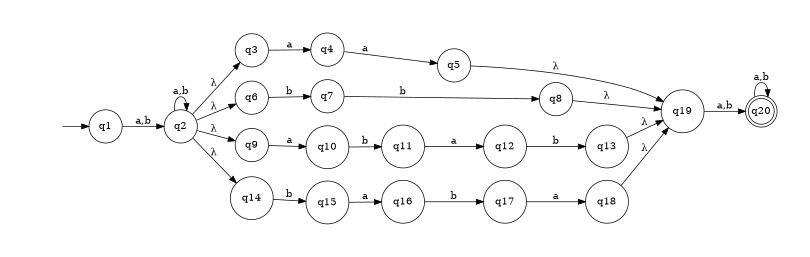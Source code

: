 digraph {
	rankdir=LR;
	margin=0.2;
	size=5;
	node [margin=0.1 shape=circle];
	q20[margin=0 shape=doublecircle];
	" "[color=white width=0];
	" " -> q1;
	q1 -> q2 [label="a,b"];
	q2 -> q2 [label="a,b"];
	q2 -> q3 [label=<&#955;>];
	q2 -> q6 [label=<&#955;>];
	q2 -> q9 [label=<&#955;>];
	q2 -> q14 [label=<&#955;>];
	q3 -> q4 [label="a"];
	q4 -> q5 [label="a"];
	q5 -> q19 [label=<&#955;>];
	q6 -> q7 [label="b"];
	q7 -> q8 [label="b"];
	q8 -> q19 [label=<&#955;>];
	q9 -> q10 [label="a"];
	q10 -> q11 [label="b"];
	q11 -> q12 [label="a"];
	q12 -> q13 [label="b"];
	q13 -> q19 [label=<&#955;>];
	q14 -> q15 [label="b"];
	q15 -> q16 [label="a"];
	q16 -> q17 [label="b"];
	q17 -> q18 [label="a"];
	q18 -> q19 [label=<&#955;>];
	q19 -> q20 [label="a,b"];
	q20 -> q20 [label="a,b"];
}
